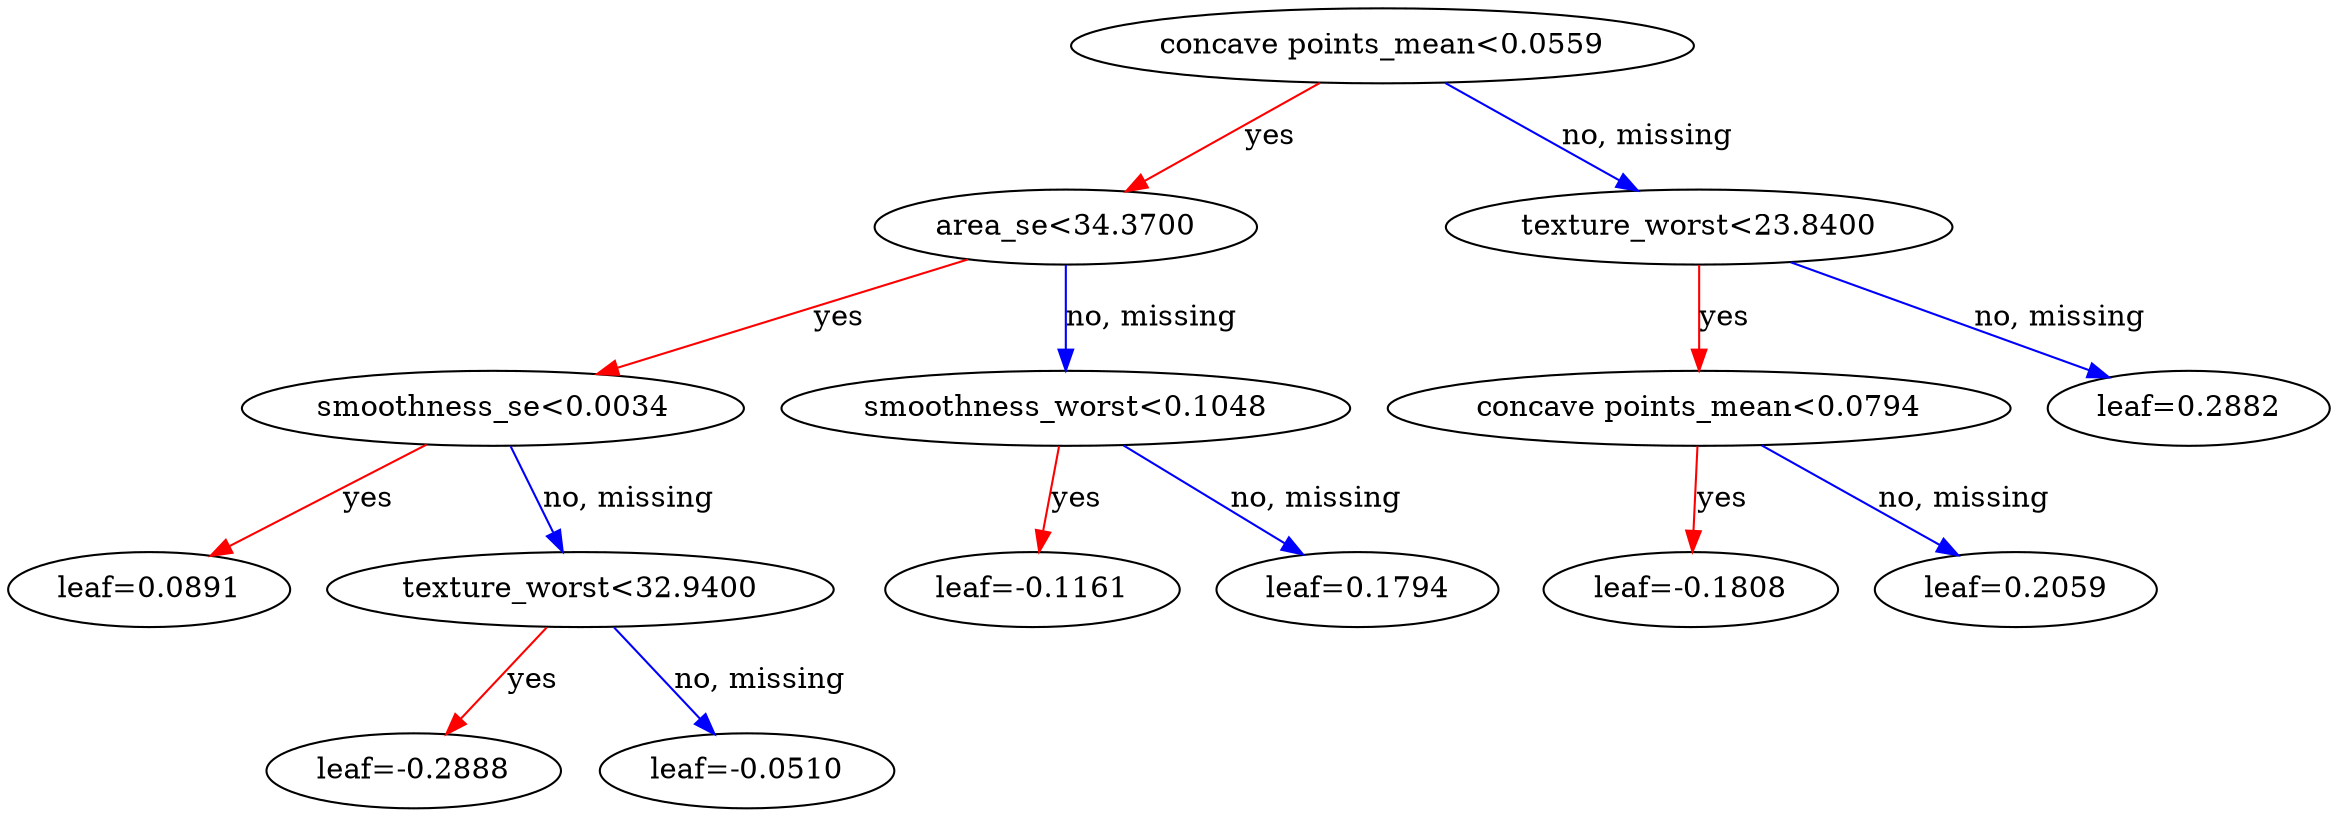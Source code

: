 digraph {
    graph [ rankdir=TB ]
    graph [ rankdir="UD" ]

    0 [ label="concave points_mean<0.0559" ]
    0 -> 1 [label="yes" color="#FF0000"]
    0 -> 2 [label="no, missing" color="#0000FF"]

    1 [ label="area_se<34.3700" ]
    1 -> 3 [label="yes" color="#FF0000"]
    1 -> 4 [label="no, missing" color="#0000FF"]

    3 [ label="smoothness_se<0.0034" ]
    3 -> 7 [label="yes" color="#FF0000"]
    3 -> 8 [label="no, missing" color="#0000FF"]

    7 [ label="leaf=0.0891" ]

    8 [ label="texture_worst<32.9400" ]
    8 -> 13 [label="yes" color="#FF0000"]
    8 -> 14 [label="no, missing" color="#0000FF"]

    13 [ label="leaf=-0.2888" ]

    14 [ label="leaf=-0.0510" ]

    4 [ label="smoothness_worst<0.1048" ]
    4 -> 9 [label="yes" color="#FF0000"]
    4 -> 10 [label="no, missing" color="#0000FF"]

    9 [ label="leaf=-0.1161" ]

    10 [ label="leaf=0.1794" ]

    2 [ label="texture_worst<23.8400" ]
    2 -> 5 [label="yes" color="#FF0000"]
    2 -> 6 [label="no, missing" color="#0000FF"]

    5 [ label="concave points_mean<0.0794" ]
    5 -> 11 [label="yes" color="#FF0000"]
    5 -> 12 [label="no, missing" color="#0000FF"]

    11 [ label="leaf=-0.1808" ]

    12 [ label="leaf=0.2059" ]

    6 [ label="leaf=0.2882" ]
}
